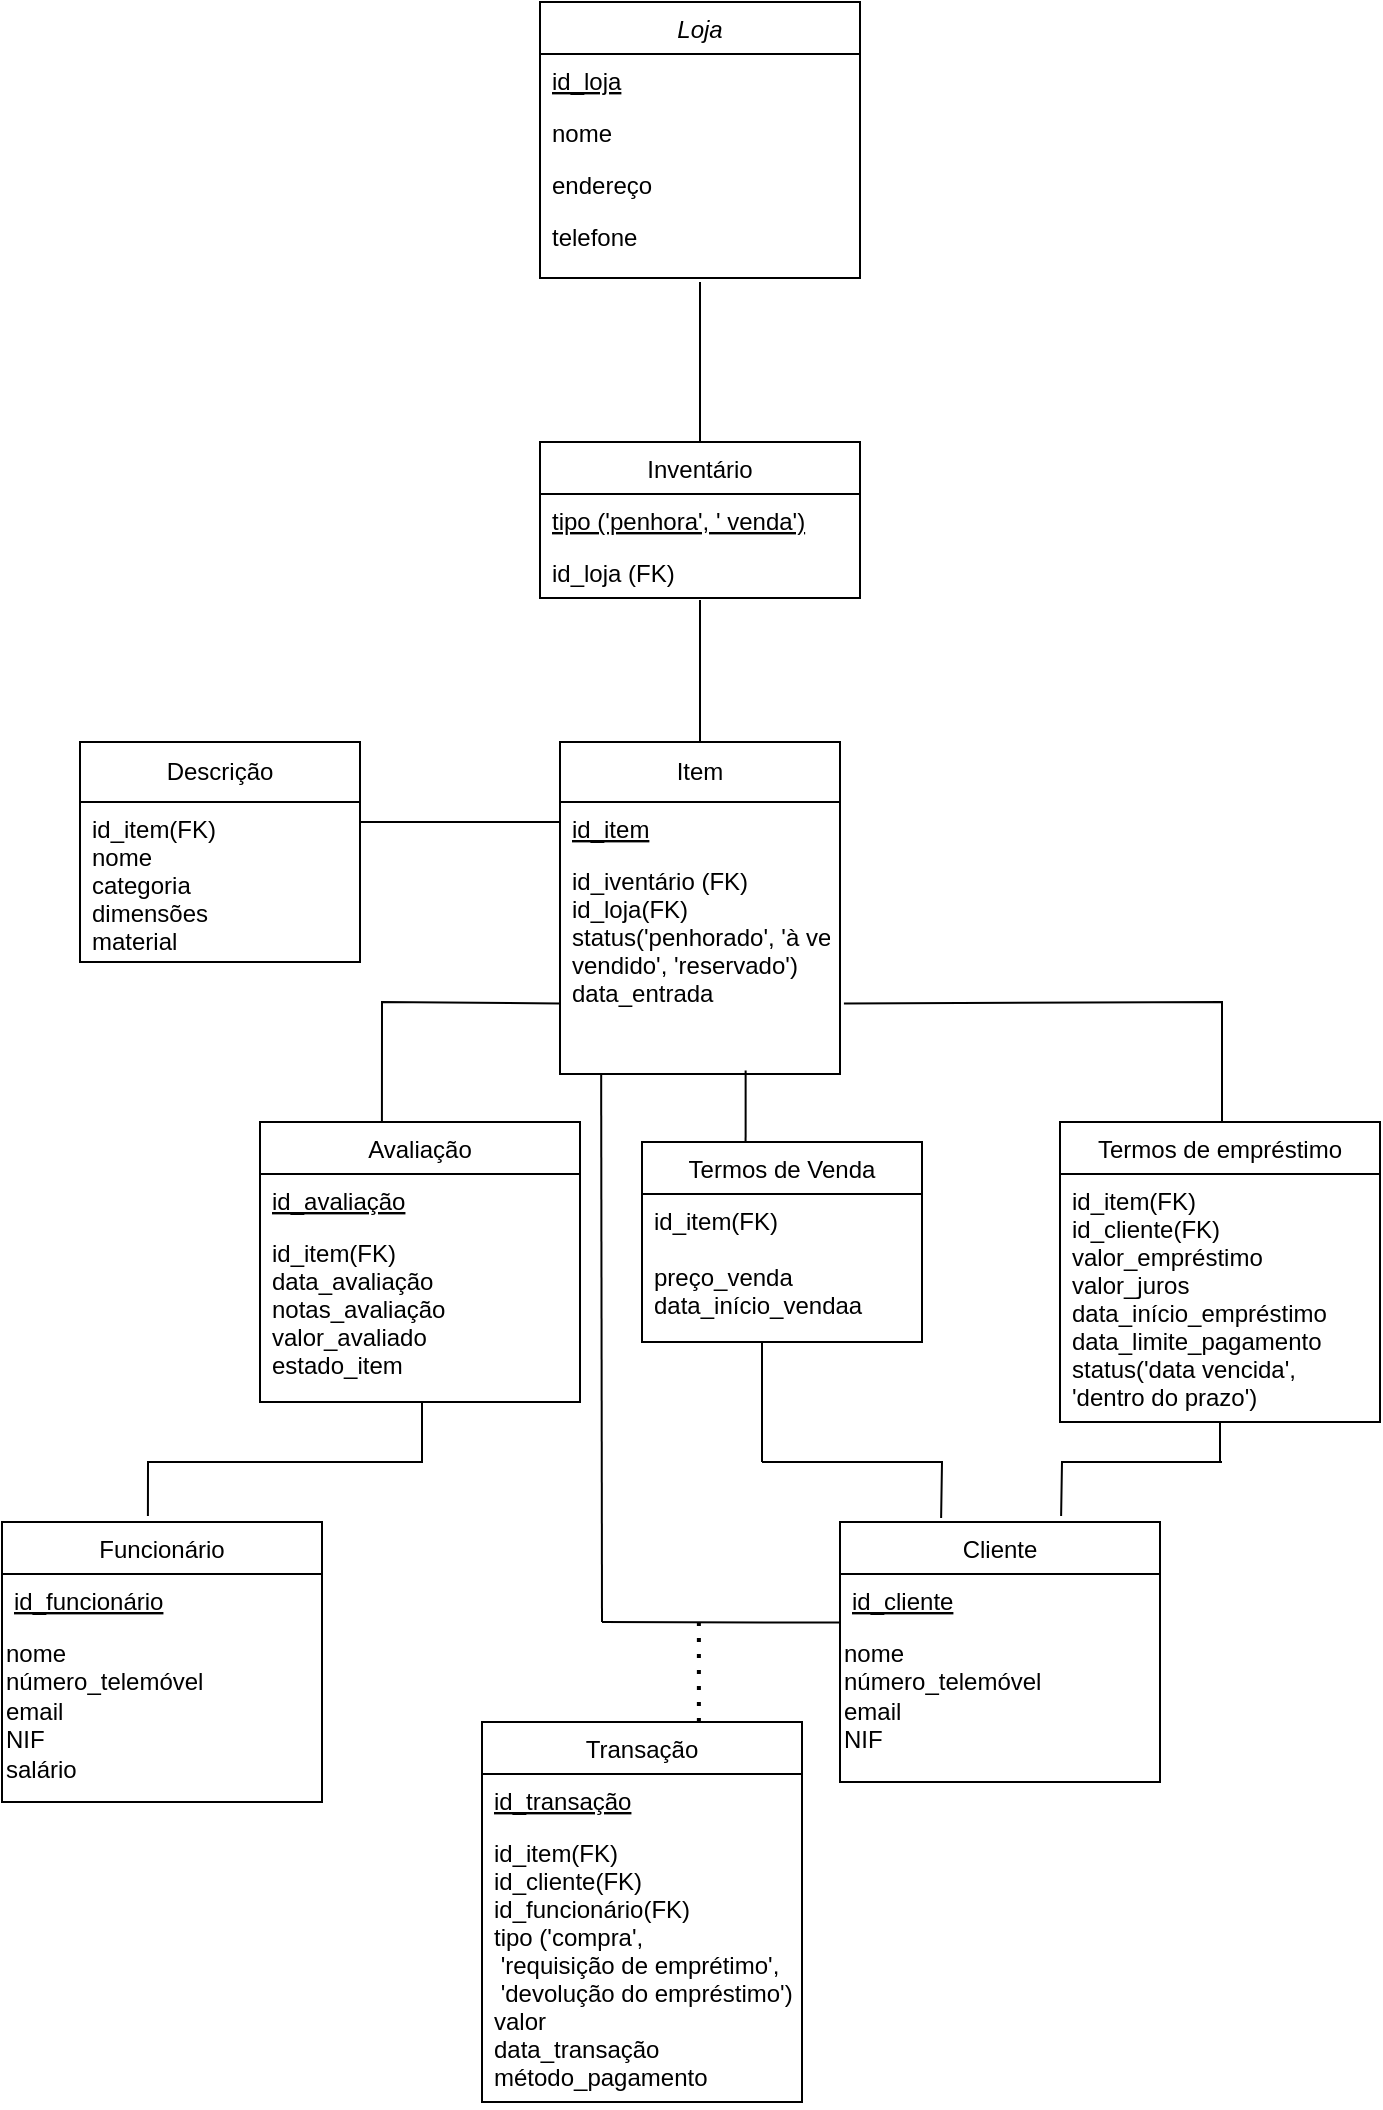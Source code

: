 <mxfile version="24.8.0">
  <diagram id="C5RBs43oDa-KdzZeNtuy" name="Page-1">
    <mxGraphModel dx="1516" dy="883" grid="1" gridSize="10" guides="1" tooltips="1" connect="1" arrows="1" fold="1" page="1" pageScale="1" pageWidth="827" pageHeight="1169" math="0" shadow="0">
      <root>
        <mxCell id="WIyWlLk6GJQsqaUBKTNV-0" />
        <mxCell id="WIyWlLk6GJQsqaUBKTNV-1" parent="WIyWlLk6GJQsqaUBKTNV-0" />
        <mxCell id="ibe0FgVLeVuCVKN4VXd9-33" value="Funcionário" style="swimlane;fontStyle=0;align=center;verticalAlign=top;childLayout=stackLayout;horizontal=1;startSize=26;horizontalStack=0;resizeParent=1;resizeLast=0;collapsible=1;marginBottom=0;rounded=0;shadow=0;strokeWidth=1;" parent="WIyWlLk6GJQsqaUBKTNV-1" vertex="1">
          <mxGeometry x="50" y="810" width="160" height="140" as="geometry">
            <mxRectangle x="340" y="380" width="170" height="26" as="alternateBounds" />
          </mxGeometry>
        </mxCell>
        <mxCell id="ibe0FgVLeVuCVKN4VXd9-34" value="id_funcionário" style="text;align=left;verticalAlign=top;spacingLeft=4;spacingRight=4;overflow=hidden;rotatable=0;points=[[0,0.5],[1,0.5]];portConstraint=eastwest;fontStyle=4" parent="ibe0FgVLeVuCVKN4VXd9-33" vertex="1">
          <mxGeometry y="26" width="160" height="26" as="geometry" />
        </mxCell>
        <mxCell id="ibe0FgVLeVuCVKN4VXd9-36" value="&lt;div&gt;nome&lt;/div&gt;&lt;div&gt;número_telemóvel&lt;/div&gt;&lt;div&gt;email&lt;/div&gt;&lt;div&gt;NIF&lt;/div&gt;&lt;div&gt;salário&lt;/div&gt;" style="text;whiteSpace=wrap;html=1;" parent="ibe0FgVLeVuCVKN4VXd9-33" vertex="1">
          <mxGeometry y="52" width="160" height="78" as="geometry" />
        </mxCell>
        <mxCell id="zkfFHV4jXpPFQw0GAbJ--0" value="Loja" style="swimlane;fontStyle=2;align=center;verticalAlign=top;childLayout=stackLayout;horizontal=1;startSize=26;horizontalStack=0;resizeParent=1;resizeLast=0;collapsible=1;marginBottom=0;rounded=0;shadow=0;strokeWidth=1;" parent="WIyWlLk6GJQsqaUBKTNV-1" vertex="1">
          <mxGeometry x="319" y="50" width="160" height="138" as="geometry">
            <mxRectangle x="230" y="140" width="160" height="26" as="alternateBounds" />
          </mxGeometry>
        </mxCell>
        <mxCell id="zkfFHV4jXpPFQw0GAbJ--1" value="id_loja" style="text;align=left;verticalAlign=top;spacingLeft=4;spacingRight=4;overflow=hidden;rotatable=0;points=[[0,0.5],[1,0.5]];portConstraint=eastwest;fontStyle=4" parent="zkfFHV4jXpPFQw0GAbJ--0" vertex="1">
          <mxGeometry y="26" width="160" height="26" as="geometry" />
        </mxCell>
        <mxCell id="ibe0FgVLeVuCVKN4VXd9-2" value="nome" style="text;align=left;verticalAlign=top;spacingLeft=4;spacingRight=4;overflow=hidden;rotatable=0;points=[[0,0.5],[1,0.5]];portConstraint=eastwest;" parent="zkfFHV4jXpPFQw0GAbJ--0" vertex="1">
          <mxGeometry y="52" width="160" height="26" as="geometry" />
        </mxCell>
        <mxCell id="ibe0FgVLeVuCVKN4VXd9-3" value="endereço" style="text;align=left;verticalAlign=top;spacingLeft=4;spacingRight=4;overflow=hidden;rotatable=0;points=[[0,0.5],[1,0.5]];portConstraint=eastwest;" parent="zkfFHV4jXpPFQw0GAbJ--0" vertex="1">
          <mxGeometry y="78" width="160" height="26" as="geometry" />
        </mxCell>
        <mxCell id="ibe0FgVLeVuCVKN4VXd9-4" value="telefone" style="text;align=left;verticalAlign=top;spacingLeft=4;spacingRight=4;overflow=hidden;rotatable=0;points=[[0,0.5],[1,0.5]];portConstraint=eastwest;" parent="zkfFHV4jXpPFQw0GAbJ--0" vertex="1">
          <mxGeometry y="104" width="160" height="26" as="geometry" />
        </mxCell>
        <mxCell id="zkfFHV4jXpPFQw0GAbJ--13" value="Inventário" style="swimlane;fontStyle=0;align=center;verticalAlign=top;childLayout=stackLayout;horizontal=1;startSize=26;horizontalStack=0;resizeParent=1;resizeLast=0;collapsible=1;marginBottom=0;rounded=0;shadow=0;strokeWidth=1;" parent="WIyWlLk6GJQsqaUBKTNV-1" vertex="1">
          <mxGeometry x="319" y="270" width="160" height="78" as="geometry">
            <mxRectangle x="340" y="380" width="170" height="26" as="alternateBounds" />
          </mxGeometry>
        </mxCell>
        <mxCell id="ibe0FgVLeVuCVKN4VXd9-5" value="tipo (&#39;penhora&#39;, &#39; venda&#39;)" style="text;align=left;verticalAlign=top;spacingLeft=4;spacingRight=4;overflow=hidden;rotatable=0;points=[[0,0.5],[1,0.5]];portConstraint=eastwest;fontStyle=4" parent="zkfFHV4jXpPFQw0GAbJ--13" vertex="1">
          <mxGeometry y="26" width="160" height="26" as="geometry" />
        </mxCell>
        <mxCell id="ibe0FgVLeVuCVKN4VXd9-6" value="id_loja (FK)" style="text;align=left;verticalAlign=top;spacingLeft=4;spacingRight=4;overflow=hidden;rotatable=0;points=[[0,0.5],[1,0.5]];portConstraint=eastwest;fontStyle=0" parent="zkfFHV4jXpPFQw0GAbJ--13" vertex="1">
          <mxGeometry y="52" width="160" height="26" as="geometry" />
        </mxCell>
        <mxCell id="87SshtayELK0KyAv6o-h-1" value="" style="endArrow=none;html=1;rounded=0;exitX=0.5;exitY=0;exitDx=0;exitDy=0;" parent="WIyWlLk6GJQsqaUBKTNV-1" source="zkfFHV4jXpPFQw0GAbJ--13" edge="1">
          <mxGeometry width="50" height="50" relative="1" as="geometry">
            <mxPoint x="394" y="260" as="sourcePoint" />
            <mxPoint x="399" y="190" as="targetPoint" />
          </mxGeometry>
        </mxCell>
        <mxCell id="87SshtayELK0KyAv6o-h-3" value="" style="endArrow=none;html=1;rounded=0;exitX=0.5;exitY=0;exitDx=0;exitDy=0;" parent="WIyWlLk6GJQsqaUBKTNV-1" source="87SshtayELK0KyAv6o-h-5" edge="1">
          <mxGeometry width="50" height="50" relative="1" as="geometry">
            <mxPoint x="399" y="410" as="sourcePoint" />
            <mxPoint x="399" y="349" as="targetPoint" />
          </mxGeometry>
        </mxCell>
        <mxCell id="87SshtayELK0KyAv6o-h-5" value="Item" style="swimlane;fontStyle=0;childLayout=stackLayout;horizontal=1;startSize=30;horizontalStack=0;resizeParent=1;resizeParentMax=0;resizeLast=0;collapsible=1;marginBottom=0;whiteSpace=wrap;html=1;" parent="WIyWlLk6GJQsqaUBKTNV-1" vertex="1">
          <mxGeometry x="329" y="420" width="140" height="166" as="geometry" />
        </mxCell>
        <mxCell id="ibe0FgVLeVuCVKN4VXd9-11" value="id_item" style="text;align=left;verticalAlign=top;spacingLeft=4;spacingRight=4;overflow=hidden;rotatable=0;points=[[0,0.5],[1,0.5]];portConstraint=eastwest;fontStyle=4" parent="87SshtayELK0KyAv6o-h-5" vertex="1">
          <mxGeometry y="30" width="140" height="26" as="geometry" />
        </mxCell>
        <mxCell id="ibe0FgVLeVuCVKN4VXd9-8" value="id_iventário (FK)&#xa;id_loja(FK)&#xa;status(&#39;penhorado&#39;, &#39;à venda´, &#39;&#xa;vendido&#39;, &#39;reservado&#39;)&#xa;data_entrada" style="text;align=left;verticalAlign=top;spacingLeft=4;spacingRight=4;overflow=hidden;rotatable=0;points=[[0,0.5],[1,0.5]];portConstraint=eastwest;fontStyle=0" parent="87SshtayELK0KyAv6o-h-5" vertex="1">
          <mxGeometry y="56" width="140" height="110" as="geometry" />
        </mxCell>
        <mxCell id="87SshtayELK0KyAv6o-h-9" value="" style="endArrow=none;html=1;rounded=0;" parent="WIyWlLk6GJQsqaUBKTNV-1" edge="1">
          <mxGeometry width="50" height="50" relative="1" as="geometry">
            <mxPoint x="329" y="460" as="sourcePoint" />
            <mxPoint x="229" y="460" as="targetPoint" />
            <Array as="points">
              <mxPoint x="299" y="460" />
            </Array>
          </mxGeometry>
        </mxCell>
        <mxCell id="87SshtayELK0KyAv6o-h-20" value="Avaliação" style="swimlane;fontStyle=0;align=center;verticalAlign=top;childLayout=stackLayout;horizontal=1;startSize=26;horizontalStack=0;resizeParent=1;resizeLast=0;collapsible=1;marginBottom=0;rounded=0;shadow=0;strokeWidth=1;" parent="WIyWlLk6GJQsqaUBKTNV-1" vertex="1">
          <mxGeometry x="179" y="610" width="160" height="140" as="geometry">
            <mxRectangle x="340" y="380" width="170" height="26" as="alternateBounds" />
          </mxGeometry>
        </mxCell>
        <mxCell id="ibe0FgVLeVuCVKN4VXd9-13" value="id_avaliação" style="text;align=left;verticalAlign=top;spacingLeft=4;spacingRight=4;overflow=hidden;rotatable=0;points=[[0,0.5],[1,0.5]];portConstraint=eastwest;fontStyle=4" parent="87SshtayELK0KyAv6o-h-20" vertex="1">
          <mxGeometry y="26" width="160" height="26" as="geometry" />
        </mxCell>
        <mxCell id="ibe0FgVLeVuCVKN4VXd9-14" value="id_item(FK)&#xa;data_avaliação&#xa;notas_avaliação&#xa;valor_avaliado&#xa;estado_item&#xa;&#xa;" style="text;align=left;verticalAlign=top;spacingLeft=4;spacingRight=4;overflow=hidden;rotatable=0;points=[[0,0.5],[1,0.5]];portConstraint=eastwest;fontStyle=0" parent="87SshtayELK0KyAv6o-h-20" vertex="1">
          <mxGeometry y="52" width="160" height="88" as="geometry" />
        </mxCell>
        <mxCell id="87SshtayELK0KyAv6o-h-29" value="Termos de empréstimo" style="swimlane;fontStyle=0;align=center;verticalAlign=top;childLayout=stackLayout;horizontal=1;startSize=26;horizontalStack=0;resizeParent=1;resizeLast=0;collapsible=1;marginBottom=0;rounded=0;shadow=0;strokeWidth=1;" parent="WIyWlLk6GJQsqaUBKTNV-1" vertex="1">
          <mxGeometry x="579" y="610" width="160" height="150" as="geometry">
            <mxRectangle x="340" y="380" width="170" height="26" as="alternateBounds" />
          </mxGeometry>
        </mxCell>
        <mxCell id="ibe0FgVLeVuCVKN4VXd9-19" value="id_item(FK)&#xa;id_cliente(FK)&#xa;valor_empréstimo&#xa;valor_juros&#xa;data_início_empréstimo&#xa;data_limite_pagamento&#xa;status(&#39;data vencida&#39;, &#xa;&#39;dentro do prazo&#39;)&#xa;" style="text;align=left;verticalAlign=top;spacingLeft=4;spacingRight=4;overflow=hidden;rotatable=0;points=[[0,0.5],[1,0.5]];portConstraint=eastwest;fontStyle=0" parent="87SshtayELK0KyAv6o-h-29" vertex="1">
          <mxGeometry y="26" width="160" height="124" as="geometry" />
        </mxCell>
        <mxCell id="87SshtayELK0KyAv6o-h-32" value="" style="endArrow=none;html=1;rounded=0;entryX=0.5;entryY=1;entryDx=0;entryDy=0;" parent="WIyWlLk6GJQsqaUBKTNV-1" target="87SshtayELK0KyAv6o-h-29" edge="1">
          <mxGeometry width="50" height="50" relative="1" as="geometry">
            <mxPoint x="659" y="780" as="sourcePoint" />
            <mxPoint x="429" y="700" as="targetPoint" />
            <Array as="points" />
          </mxGeometry>
        </mxCell>
        <mxCell id="87SshtayELK0KyAv6o-h-36" value="Cliente" style="swimlane;fontStyle=0;align=center;verticalAlign=top;childLayout=stackLayout;horizontal=1;startSize=26;horizontalStack=0;resizeParent=1;resizeLast=0;collapsible=1;marginBottom=0;rounded=0;shadow=0;strokeWidth=1;" parent="WIyWlLk6GJQsqaUBKTNV-1" vertex="1">
          <mxGeometry x="469" y="810" width="160" height="130" as="geometry">
            <mxRectangle x="340" y="380" width="170" height="26" as="alternateBounds" />
          </mxGeometry>
        </mxCell>
        <mxCell id="ibe0FgVLeVuCVKN4VXd9-23" value="id_cliente" style="text;align=left;verticalAlign=top;spacingLeft=4;spacingRight=4;overflow=hidden;rotatable=0;points=[[0,0.5],[1,0.5]];portConstraint=eastwest;fontStyle=4" parent="87SshtayELK0KyAv6o-h-36" vertex="1">
          <mxGeometry y="26" width="160" height="26" as="geometry" />
        </mxCell>
        <mxCell id="ibe0FgVLeVuCVKN4VXd9-24" value="&lt;div&gt;nome&lt;/div&gt;&lt;div&gt;número_telemóvel&lt;/div&gt;&lt;div&gt;email&lt;/div&gt;&lt;div&gt;NIF&lt;br&gt;&lt;/div&gt;" style="text;whiteSpace=wrap;html=1;" parent="87SshtayELK0KyAv6o-h-36" vertex="1">
          <mxGeometry y="52" width="160" height="78" as="geometry" />
        </mxCell>
        <mxCell id="87SshtayELK0KyAv6o-h-39" value="Transação" style="swimlane;fontStyle=0;align=center;verticalAlign=top;childLayout=stackLayout;horizontal=1;startSize=26;horizontalStack=0;resizeParent=1;resizeLast=0;collapsible=1;marginBottom=0;rounded=0;shadow=0;strokeWidth=1;" parent="WIyWlLk6GJQsqaUBKTNV-1" vertex="1">
          <mxGeometry x="290" y="910" width="160" height="190" as="geometry">
            <mxRectangle x="340" y="380" width="170" height="26" as="alternateBounds" />
          </mxGeometry>
        </mxCell>
        <mxCell id="ibe0FgVLeVuCVKN4VXd9-21" value="id_transação" style="text;align=left;verticalAlign=top;spacingLeft=4;spacingRight=4;overflow=hidden;rotatable=0;points=[[0,0.5],[1,0.5]];portConstraint=eastwest;fontStyle=4" parent="87SshtayELK0KyAv6o-h-39" vertex="1">
          <mxGeometry y="26" width="160" height="26" as="geometry" />
        </mxCell>
        <mxCell id="ibe0FgVLeVuCVKN4VXd9-22" value="id_item(FK)&#xa;id_cliente(FK)&#xa;id_funcionário(FK)&#xa;tipo (&#39;compra&#39;,&#xa; &#39;requisição de emprétimo&#39;,&#xa; &#39;devolução do empréstimo&#39;)&#xa;valor&#xa;data_transação&#xa;método_pagamento&#xa;" style="text;align=left;verticalAlign=top;spacingLeft=4;spacingRight=4;overflow=hidden;rotatable=0;points=[[0,0.5],[1,0.5]];portConstraint=eastwest;fontStyle=0" parent="87SshtayELK0KyAv6o-h-39" vertex="1">
          <mxGeometry y="52" width="160" height="138" as="geometry" />
        </mxCell>
        <mxCell id="87SshtayELK0KyAv6o-h-41" value="Descrição" style="swimlane;fontStyle=0;childLayout=stackLayout;horizontal=1;startSize=30;horizontalStack=0;resizeParent=1;resizeParentMax=0;resizeLast=0;collapsible=1;marginBottom=0;whiteSpace=wrap;html=1;" parent="WIyWlLk6GJQsqaUBKTNV-1" vertex="1">
          <mxGeometry x="89" y="420" width="140" height="110" as="geometry" />
        </mxCell>
        <mxCell id="ibe0FgVLeVuCVKN4VXd9-42" value="id_item(FK)&#xa;nome&#xa;categoria&#xa;dimensões&#xa;material&#xa;" style="text;align=left;verticalAlign=top;spacingLeft=4;spacingRight=4;overflow=hidden;rotatable=0;points=[[0,0.5],[1,0.5]];portConstraint=eastwest;fontStyle=0" parent="87SshtayELK0KyAv6o-h-41" vertex="1">
          <mxGeometry y="30" width="140" height="80" as="geometry" />
        </mxCell>
        <mxCell id="87SshtayELK0KyAv6o-h-27" value="Termos de Venda" style="swimlane;fontStyle=0;align=center;verticalAlign=top;childLayout=stackLayout;horizontal=1;startSize=26;horizontalStack=0;resizeParent=1;resizeLast=0;collapsible=1;marginBottom=0;rounded=0;shadow=0;strokeWidth=1;" parent="WIyWlLk6GJQsqaUBKTNV-1" vertex="1">
          <mxGeometry x="370" y="620" width="140" height="100" as="geometry">
            <mxRectangle x="340" y="380" width="170" height="26" as="alternateBounds" />
          </mxGeometry>
        </mxCell>
        <mxCell id="ibe0FgVLeVuCVKN4VXd9-15" value="id_item(FK)&#xa;&#xa;preço_venda&#xa;data_início_vendaa&#xa;" style="text;align=left;verticalAlign=top;spacingLeft=4;spacingRight=4;overflow=hidden;rotatable=0;points=[[0,0.5],[1,0.5]];portConstraint=eastwest;fontStyle=0" parent="87SshtayELK0KyAv6o-h-27" vertex="1">
          <mxGeometry y="26" width="140" height="74" as="geometry" />
        </mxCell>
        <mxCell id="ibe0FgVLeVuCVKN4VXd9-18" value="" style="endArrow=none;html=1;rounded=0;" parent="WIyWlLk6GJQsqaUBKTNV-1" edge="1">
          <mxGeometry width="50" height="50" relative="1" as="geometry">
            <mxPoint x="430" y="780" as="sourcePoint" />
            <mxPoint x="430" y="720" as="targetPoint" />
          </mxGeometry>
        </mxCell>
        <mxCell id="ibe0FgVLeVuCVKN4VXd9-29" value="" style="endArrow=none;html=1;rounded=0;entryX=0.663;entryY=0.984;entryDx=0;entryDy=0;entryPerimeter=0;exitX=0.37;exitY=0;exitDx=0;exitDy=0;exitPerimeter=0;" parent="WIyWlLk6GJQsqaUBKTNV-1" source="87SshtayELK0KyAv6o-h-27" target="ibe0FgVLeVuCVKN4VXd9-8" edge="1">
          <mxGeometry width="50" height="50" relative="1" as="geometry">
            <mxPoint x="520" y="670" as="sourcePoint" />
            <mxPoint x="570" y="620" as="targetPoint" />
          </mxGeometry>
        </mxCell>
        <mxCell id="ibe0FgVLeVuCVKN4VXd9-30" value="" style="endArrow=none;html=1;rounded=0;entryX=1.014;entryY=0.679;entryDx=0;entryDy=0;entryPerimeter=0;" parent="WIyWlLk6GJQsqaUBKTNV-1" target="ibe0FgVLeVuCVKN4VXd9-8" edge="1">
          <mxGeometry width="50" height="50" relative="1" as="geometry">
            <mxPoint x="660" y="550" as="sourcePoint" />
            <mxPoint x="570" y="620" as="targetPoint" />
            <Array as="points">
              <mxPoint x="660" y="610" />
              <mxPoint x="660" y="550" />
            </Array>
          </mxGeometry>
        </mxCell>
        <mxCell id="ibe0FgVLeVuCVKN4VXd9-31" value="" style="endArrow=none;html=1;rounded=0;exitX=0.381;exitY=0;exitDx=0;exitDy=0;exitPerimeter=0;entryX=0.001;entryY=0.679;entryDx=0;entryDy=0;entryPerimeter=0;" parent="WIyWlLk6GJQsqaUBKTNV-1" source="87SshtayELK0KyAv6o-h-20" target="ibe0FgVLeVuCVKN4VXd9-8" edge="1">
          <mxGeometry width="50" height="50" relative="1" as="geometry">
            <mxPoint x="210" y="560" as="sourcePoint" />
            <mxPoint x="320" y="550" as="targetPoint" />
            <Array as="points">
              <mxPoint x="240" y="550" />
            </Array>
          </mxGeometry>
        </mxCell>
        <mxCell id="ibe0FgVLeVuCVKN4VXd9-32" value="" style="endArrow=none;html=1;rounded=0;" parent="WIyWlLk6GJQsqaUBKTNV-1" edge="1">
          <mxGeometry width="50" height="50" relative="1" as="geometry">
            <mxPoint x="469" y="860.3" as="sourcePoint" />
            <mxPoint x="350" y="860" as="targetPoint" />
            <Array as="points" />
          </mxGeometry>
        </mxCell>
        <mxCell id="ibe0FgVLeVuCVKN4VXd9-38" value="" style="endArrow=none;dashed=1;html=1;dashPattern=1 3;strokeWidth=2;rounded=0;" parent="WIyWlLk6GJQsqaUBKTNV-1" edge="1">
          <mxGeometry width="50" height="50" relative="1" as="geometry">
            <mxPoint x="398.44" y="860" as="sourcePoint" />
            <mxPoint x="398.44" y="910" as="targetPoint" />
            <Array as="points">
              <mxPoint x="398.44" y="880" />
            </Array>
          </mxGeometry>
        </mxCell>
        <mxCell id="kfRFtVWWlGpXpjC6ZaTj-0" value="" style="endArrow=none;html=1;rounded=0;entryX=0.147;entryY=1.029;entryDx=0;entryDy=0;entryPerimeter=0;" edge="1" parent="WIyWlLk6GJQsqaUBKTNV-1">
          <mxGeometry width="50" height="50" relative="1" as="geometry">
            <mxPoint x="350" y="860" as="sourcePoint" />
            <mxPoint x="349.58" y="586.0" as="targetPoint" />
          </mxGeometry>
        </mxCell>
        <mxCell id="kfRFtVWWlGpXpjC6ZaTj-1" value="" style="endArrow=none;html=1;rounded=0;entryX=0.316;entryY=-0.015;entryDx=0;entryDy=0;entryPerimeter=0;" edge="1" parent="WIyWlLk6GJQsqaUBKTNV-1" target="87SshtayELK0KyAv6o-h-36">
          <mxGeometry width="50" height="50" relative="1" as="geometry">
            <mxPoint x="430" y="780" as="sourcePoint" />
            <mxPoint x="520" y="800" as="targetPoint" />
            <Array as="points">
              <mxPoint x="520" y="780" />
            </Array>
          </mxGeometry>
        </mxCell>
        <mxCell id="kfRFtVWWlGpXpjC6ZaTj-2" value="" style="endArrow=none;html=1;rounded=0;exitX=0.691;exitY=-0.023;exitDx=0;exitDy=0;exitPerimeter=0;" edge="1" parent="WIyWlLk6GJQsqaUBKTNV-1" source="87SshtayELK0KyAv6o-h-36">
          <mxGeometry width="50" height="50" relative="1" as="geometry">
            <mxPoint x="580" y="800" as="sourcePoint" />
            <mxPoint x="660" y="780" as="targetPoint" />
            <Array as="points">
              <mxPoint x="580" y="780" />
            </Array>
          </mxGeometry>
        </mxCell>
        <mxCell id="kfRFtVWWlGpXpjC6ZaTj-4" value="" style="endArrow=none;html=1;rounded=0;exitX=0.456;exitY=-0.021;exitDx=0;exitDy=0;exitPerimeter=0;" edge="1" parent="WIyWlLk6GJQsqaUBKTNV-1" source="ibe0FgVLeVuCVKN4VXd9-33">
          <mxGeometry width="50" height="50" relative="1" as="geometry">
            <mxPoint x="480" y="740" as="sourcePoint" />
            <mxPoint x="260" y="750" as="targetPoint" />
            <Array as="points">
              <mxPoint x="123" y="780" />
              <mxPoint x="240" y="780" />
              <mxPoint x="260" y="780" />
            </Array>
          </mxGeometry>
        </mxCell>
      </root>
    </mxGraphModel>
  </diagram>
</mxfile>
